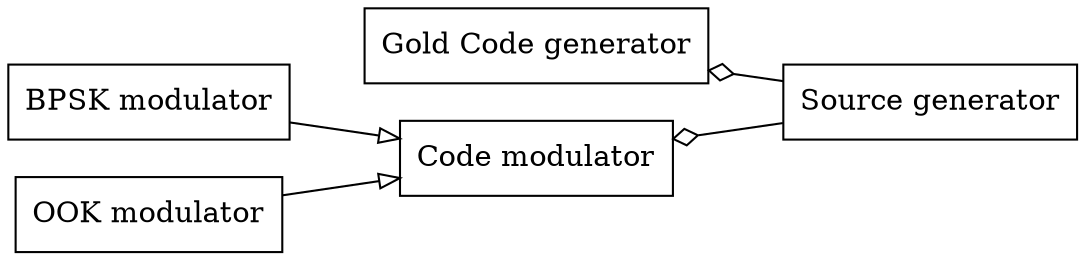 digraph G {
    rankdir=LR 
    
    source_generator [shape=box, label="Source generator"];
    gold_code_generator [shape=box, label="Gold Code generator"];
    code_modulator [shape=box, label="Code modulator"];
    bpsk_modulator [shape=box, label="BPSK modulator"];
    ook_modulator [shape=box, label="OOK modulator"];
    
    gold_code_generator -> source_generator [dir=both, arrowtail=ediamond, arrowhead=none];
    code_modulator -> source_generator [dir=both, arrowtail=ediamond, arrowhead=none];
    bpsk_modulator -> code_modulator [arrowhead=empty];
    ook_modulator -> code_modulator [arrowhead=empty];
}
